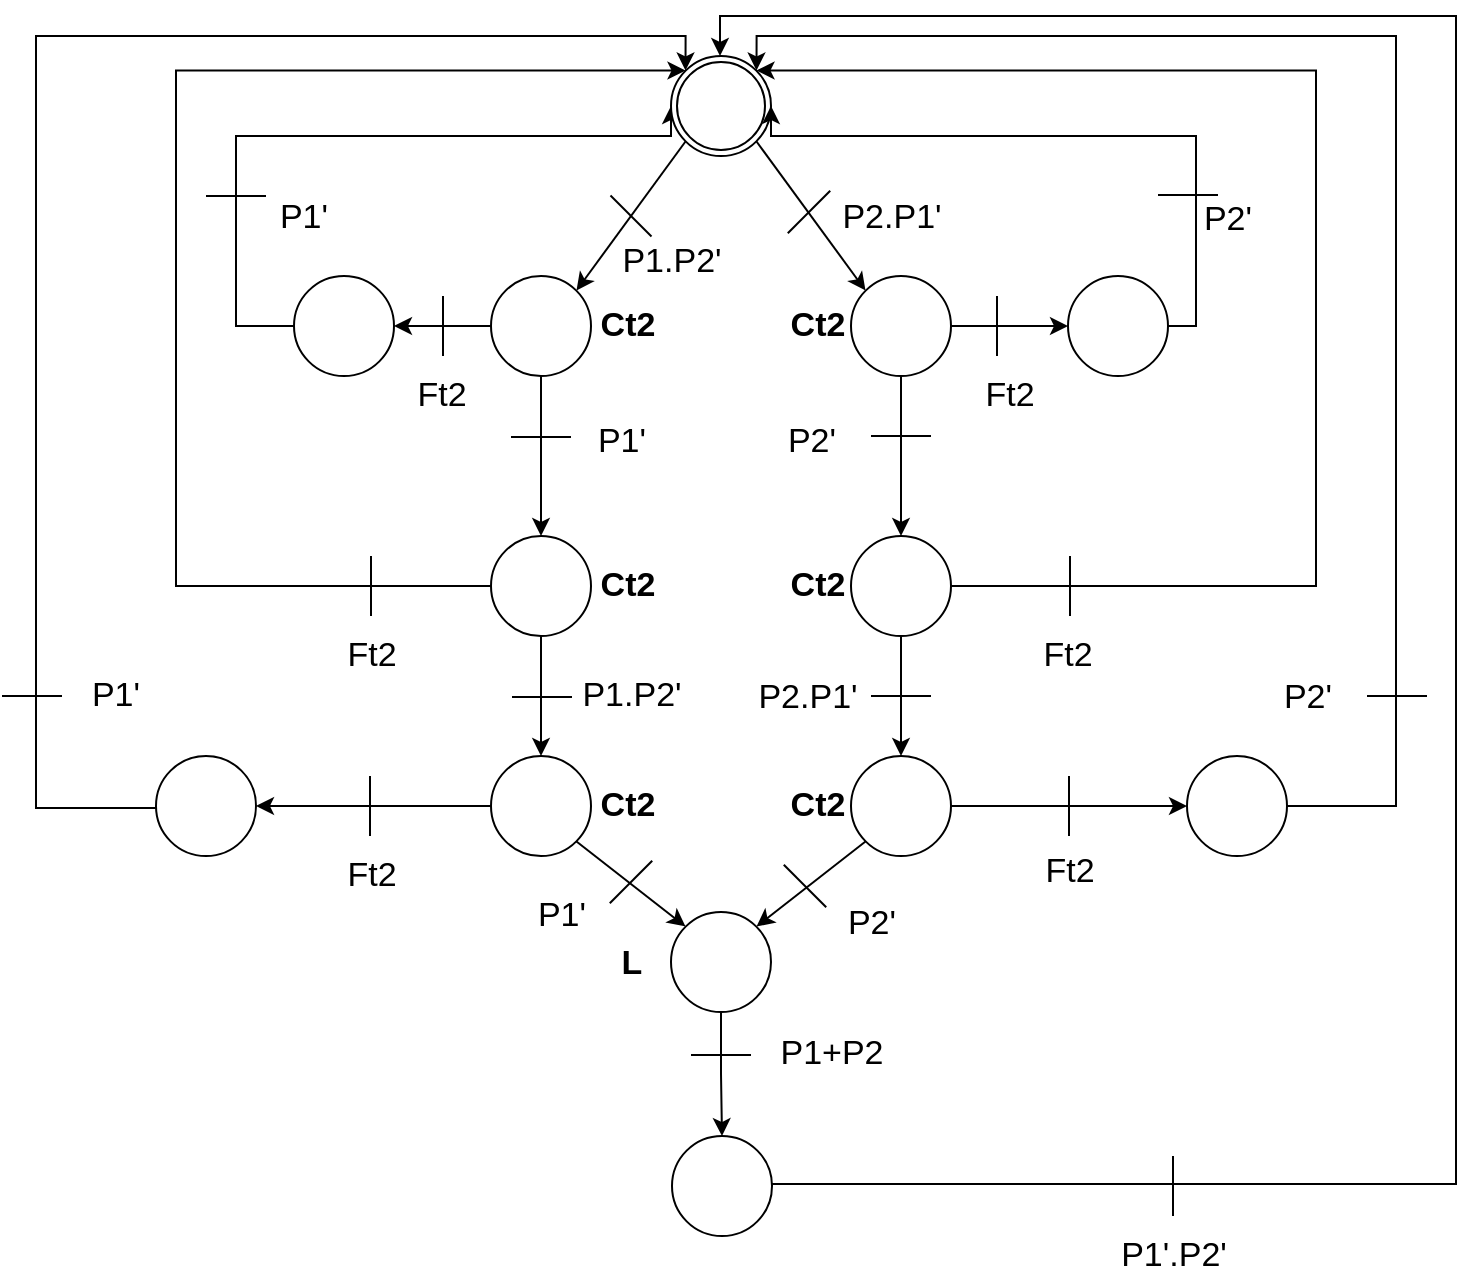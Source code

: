 <mxfile version="12.0.0" type="device" pages="1"><diagram id="oSUTsGwUFVlv4amgdTst" name="Page-1"><mxGraphModel dx="904" dy="485" grid="1" gridSize="10" guides="1" tooltips="1" connect="1" arrows="1" fold="1" page="1" pageScale="1" pageWidth="827" pageHeight="1169" math="0" shadow="0"><root><mxCell id="0"/><mxCell id="1" parent="0"/><mxCell id="gQceq62rihcVg51gohUn-68" value="" style="edgeStyle=orthogonalEdgeStyle;rounded=0;orthogonalLoop=1;jettySize=auto;html=1;" edge="1" parent="1" source="zEq75QoOQ99m3tmuxcrQ-4" target="zEq75QoOQ99m3tmuxcrQ-8"><mxGeometry relative="1" as="geometry"/></mxCell><mxCell id="gQceq62rihcVg51gohUn-99" style="edgeStyle=orthogonalEdgeStyle;rounded=0;orthogonalLoop=1;jettySize=auto;html=1;exitX=0;exitY=0.5;exitDx=0;exitDy=0;entryX=0;entryY=0.5;entryDx=0;entryDy=0;" edge="1" parent="1" source="gQceq62rihcVg51gohUn-191" target="zEq75QoOQ99m3tmuxcrQ-5"><mxGeometry relative="1" as="geometry"><Array as="points"><mxPoint x="170" y="265"/><mxPoint x="170" y="170"/><mxPoint x="388" y="170"/></Array></mxGeometry></mxCell><mxCell id="gQceq62rihcVg51gohUn-198" value="" style="edgeStyle=orthogonalEdgeStyle;rounded=0;orthogonalLoop=1;jettySize=auto;html=1;fontSize=17;" edge="1" parent="1" source="zEq75QoOQ99m3tmuxcrQ-4" target="gQceq62rihcVg51gohUn-191"><mxGeometry relative="1" as="geometry"/></mxCell><mxCell id="zEq75QoOQ99m3tmuxcrQ-4" value="" style="shape=mxgraph.bpmn.shape;html=1;verticalLabelPosition=bottom;labelBackgroundColor=#ffffff;verticalAlign=top;align=center;perimeter=ellipsePerimeter;outlineConnect=0;outline=standard;symbol=general;" vertex="1" parent="1"><mxGeometry x="297.5" y="240" width="50" height="50" as="geometry"/></mxCell><mxCell id="zEq75QoOQ99m3tmuxcrQ-5" value="" style="shape=mxgraph.bpmn.shape;html=1;verticalLabelPosition=bottom;labelBackgroundColor=#ffffff;verticalAlign=top;align=center;perimeter=ellipsePerimeter;outlineConnect=0;outline=throwing;symbol=general;" vertex="1" parent="1"><mxGeometry x="387.5" y="130" width="50" height="50" as="geometry"/></mxCell><mxCell id="gQceq62rihcVg51gohUn-120" style="edgeStyle=orthogonalEdgeStyle;rounded=0;orthogonalLoop=1;jettySize=auto;html=1;entryX=1;entryY=0.5;entryDx=0;entryDy=0;exitX=1;exitY=0.5;exitDx=0;exitDy=0;" edge="1" parent="1" source="gQceq62rihcVg51gohUn-200" target="zEq75QoOQ99m3tmuxcrQ-5"><mxGeometry relative="1" as="geometry"><mxPoint x="450" y="155" as="targetPoint"/><Array as="points"><mxPoint x="650" y="265"/><mxPoint x="650" y="170"/><mxPoint x="438" y="170"/></Array></mxGeometry></mxCell><mxCell id="gQceq62rihcVg51gohUn-201" value="" style="edgeStyle=orthogonalEdgeStyle;rounded=0;orthogonalLoop=1;jettySize=auto;html=1;fontSize=17;" edge="1" parent="1" source="zEq75QoOQ99m3tmuxcrQ-6" target="gQceq62rihcVg51gohUn-200"><mxGeometry relative="1" as="geometry"/></mxCell><mxCell id="zEq75QoOQ99m3tmuxcrQ-6" value="" style="shape=mxgraph.bpmn.shape;html=1;verticalLabelPosition=bottom;labelBackgroundColor=#ffffff;verticalAlign=top;align=center;perimeter=ellipsePerimeter;outlineConnect=0;outline=standard;symbol=general;" vertex="1" parent="1"><mxGeometry x="477.5" y="240" width="50" height="50" as="geometry"/></mxCell><mxCell id="gQceq62rihcVg51gohUn-88" style="edgeStyle=orthogonalEdgeStyle;rounded=0;orthogonalLoop=1;jettySize=auto;html=1;exitX=0.5;exitY=1;exitDx=0;exitDy=0;" edge="1" parent="1" source="zEq75QoOQ99m3tmuxcrQ-7" target="zEq75QoOQ99m3tmuxcrQ-9"><mxGeometry relative="1" as="geometry"/></mxCell><mxCell id="zEq75QoOQ99m3tmuxcrQ-7" value="" style="shape=mxgraph.bpmn.shape;html=1;verticalLabelPosition=bottom;labelBackgroundColor=#ffffff;verticalAlign=top;align=center;perimeter=ellipsePerimeter;outlineConnect=0;outline=standard;symbol=general;" vertex="1" parent="1"><mxGeometry x="477.5" y="370" width="50" height="50" as="geometry"/></mxCell><mxCell id="gQceq62rihcVg51gohUn-19" style="edgeStyle=orthogonalEdgeStyle;rounded=0;orthogonalLoop=1;jettySize=auto;html=1;exitX=0;exitY=0.5;exitDx=0;exitDy=0;entryX=0.145;entryY=0.145;entryDx=0;entryDy=0;entryPerimeter=0;" edge="1" parent="1" source="zEq75QoOQ99m3tmuxcrQ-8" target="zEq75QoOQ99m3tmuxcrQ-5"><mxGeometry relative="1" as="geometry"><mxPoint x="178.333" y="395.333" as="targetPoint"/><Array as="points"><mxPoint x="140" y="395"/><mxPoint x="140" y="137"/></Array></mxGeometry></mxCell><mxCell id="gQceq62rihcVg51gohUn-87" style="edgeStyle=orthogonalEdgeStyle;rounded=0;orthogonalLoop=1;jettySize=auto;html=1;exitX=0.5;exitY=1;exitDx=0;exitDy=0;entryX=0.5;entryY=0;entryDx=0;entryDy=0;" edge="1" parent="1" source="zEq75QoOQ99m3tmuxcrQ-8" target="zEq75QoOQ99m3tmuxcrQ-10"><mxGeometry relative="1" as="geometry"/></mxCell><mxCell id="zEq75QoOQ99m3tmuxcrQ-8" value="" style="shape=mxgraph.bpmn.shape;html=1;verticalLabelPosition=bottom;labelBackgroundColor=#ffffff;verticalAlign=top;align=center;perimeter=ellipsePerimeter;outlineConnect=0;outline=standard;symbol=general;" vertex="1" parent="1"><mxGeometry x="297.5" y="370" width="50" height="50" as="geometry"/></mxCell><mxCell id="gQceq62rihcVg51gohUn-142" style="edgeStyle=orthogonalEdgeStyle;rounded=0;orthogonalLoop=1;jettySize=auto;html=1;entryX=0.855;entryY=0.145;entryDx=0;entryDy=0;entryPerimeter=0;exitX=1;exitY=0.5;exitDx=0;exitDy=0;" edge="1" parent="1" source="gQceq62rihcVg51gohUn-183" target="zEq75QoOQ99m3tmuxcrQ-5"><mxGeometry relative="1" as="geometry"><mxPoint x="710" y="505" as="sourcePoint"/><Array as="points"><mxPoint x="750" y="505"/><mxPoint x="750" y="120"/><mxPoint x="430" y="120"/></Array></mxGeometry></mxCell><mxCell id="gQceq62rihcVg51gohUn-187" value="" style="edgeStyle=orthogonalEdgeStyle;rounded=0;orthogonalLoop=1;jettySize=auto;html=1;fontSize=17;entryX=0;entryY=0.5;entryDx=0;entryDy=0;" edge="1" parent="1" source="zEq75QoOQ99m3tmuxcrQ-9" target="gQceq62rihcVg51gohUn-183"><mxGeometry relative="1" as="geometry"><mxPoint x="607.5" y="505" as="targetPoint"/></mxGeometry></mxCell><mxCell id="zEq75QoOQ99m3tmuxcrQ-9" value="" style="shape=mxgraph.bpmn.shape;html=1;verticalLabelPosition=bottom;labelBackgroundColor=#ffffff;verticalAlign=top;align=center;perimeter=ellipsePerimeter;outlineConnect=0;outline=standard;symbol=general;" vertex="1" parent="1"><mxGeometry x="477.5" y="480" width="50" height="50" as="geometry"/></mxCell><mxCell id="gQceq62rihcVg51gohUn-143" style="edgeStyle=orthogonalEdgeStyle;rounded=0;orthogonalLoop=1;jettySize=auto;html=1;exitX=0;exitY=0.5;exitDx=0;exitDy=0;entryX=0.145;entryY=0.145;entryDx=0;entryDy=0;entryPerimeter=0;" edge="1" parent="1" source="gQceq62rihcVg51gohUn-212" target="zEq75QoOQ99m3tmuxcrQ-5"><mxGeometry relative="1" as="geometry"><Array as="points"><mxPoint x="70" y="506"/><mxPoint x="70" y="120"/><mxPoint x="395" y="120"/></Array></mxGeometry></mxCell><mxCell id="gQceq62rihcVg51gohUn-214" value="" style="edgeStyle=orthogonalEdgeStyle;rounded=0;orthogonalLoop=1;jettySize=auto;html=1;fontSize=17;entryX=1;entryY=0.5;entryDx=0;entryDy=0;" edge="1" parent="1" source="zEq75QoOQ99m3tmuxcrQ-10" target="gQceq62rihcVg51gohUn-212"><mxGeometry relative="1" as="geometry"><mxPoint x="217.5" y="505" as="targetPoint"/></mxGeometry></mxCell><mxCell id="zEq75QoOQ99m3tmuxcrQ-10" value="" style="shape=mxgraph.bpmn.shape;html=1;verticalLabelPosition=bottom;labelBackgroundColor=#ffffff;verticalAlign=top;align=center;perimeter=ellipsePerimeter;outlineConnect=0;outline=standard;symbol=general;" vertex="1" parent="1"><mxGeometry x="297.5" y="480" width="50" height="50" as="geometry"/></mxCell><mxCell id="gQceq62rihcVg51gohUn-124" value="" style="edgeStyle=orthogonalEdgeStyle;rounded=0;orthogonalLoop=1;jettySize=auto;html=1;" edge="1" parent="1" source="zEq75QoOQ99m3tmuxcrQ-11" target="zEq75QoOQ99m3tmuxcrQ-12"><mxGeometry relative="1" as="geometry"/></mxCell><mxCell id="zEq75QoOQ99m3tmuxcrQ-11" value="" style="shape=mxgraph.bpmn.shape;html=1;verticalLabelPosition=bottom;labelBackgroundColor=#ffffff;verticalAlign=top;align=center;perimeter=ellipsePerimeter;outlineConnect=0;outline=standard;symbol=general;" vertex="1" parent="1"><mxGeometry x="387.5" y="558" width="50" height="50" as="geometry"/></mxCell><mxCell id="gQceq62rihcVg51gohUn-117" style="edgeStyle=orthogonalEdgeStyle;rounded=0;orthogonalLoop=1;jettySize=auto;html=1;exitX=1;exitY=0.5;exitDx=0;exitDy=0;" edge="1" parent="1" source="zEq75QoOQ99m3tmuxcrQ-12"><mxGeometry relative="1" as="geometry"><mxPoint x="412" y="130" as="targetPoint"/><Array as="points"><mxPoint x="780" y="694"/><mxPoint x="780" y="110"/><mxPoint x="412" y="110"/><mxPoint x="412" y="130"/></Array></mxGeometry></mxCell><mxCell id="zEq75QoOQ99m3tmuxcrQ-12" value="" style="shape=mxgraph.bpmn.shape;html=1;verticalLabelPosition=bottom;labelBackgroundColor=#ffffff;verticalAlign=top;align=center;perimeter=ellipsePerimeter;outlineConnect=0;outline=standard;symbol=general;" vertex="1" parent="1"><mxGeometry x="388" y="670" width="50" height="50" as="geometry"/></mxCell><mxCell id="gQceq62rihcVg51gohUn-114" style="edgeStyle=orthogonalEdgeStyle;rounded=0;orthogonalLoop=1;jettySize=auto;html=1;entryX=0.855;entryY=0.145;entryDx=0;entryDy=0;entryPerimeter=0;exitX=1;exitY=0.5;exitDx=0;exitDy=0;" edge="1" parent="1" source="zEq75QoOQ99m3tmuxcrQ-7" target="zEq75QoOQ99m3tmuxcrQ-5"><mxGeometry relative="1" as="geometry"><mxPoint x="680" y="160" as="targetPoint"/><mxPoint x="640" y="394" as="sourcePoint"/><Array as="points"><mxPoint x="710" y="395"/><mxPoint x="710" y="137"/></Array></mxGeometry></mxCell><mxCell id="gQceq62rihcVg51gohUn-37" value="" style="line;strokeWidth=1;html=1;rotation=45;direction=east;gradientColor=none;strokeColor=#000000;" vertex="1" parent="1"><mxGeometry x="439.5" y="540" width="30" height="10" as="geometry"/></mxCell><mxCell id="gQceq62rihcVg51gohUn-41" value="" style="line;strokeWidth=1;html=1;rotation=45;direction=north;gradientColor=none;strokeColor=#000000;" vertex="1" parent="1"><mxGeometry x="362.5" y="528" width="10" height="30" as="geometry"/></mxCell><mxCell id="gQceq62rihcVg51gohUn-47" value="" style="line;strokeWidth=1;html=1;rotation=0;direction=west;gradientColor=none;strokeColor=#000000;" vertex="1" parent="1"><mxGeometry x="397.5" y="629" width="30" height="1" as="geometry"/></mxCell><mxCell id="gQceq62rihcVg51gohUn-50" value="" style="line;strokeWidth=1;html=1;rotation=0;direction=west;gradientColor=none;strokeColor=#000000;" vertex="1" parent="1"><mxGeometry x="307.5" y="320" width="30" height="1" as="geometry"/></mxCell><mxCell id="gQceq62rihcVg51gohUn-61" value="" style="line;strokeWidth=1;direction=south;html=1;labelBackgroundColor=#ffffff;" vertex="1" parent="1"><mxGeometry x="586.5" y="380" width="1" height="30" as="geometry"/></mxCell><mxCell id="gQceq62rihcVg51gohUn-64" value="" style="line;strokeWidth=1;direction=west;html=1;labelBackgroundColor=#ffffff;rotation=45;" vertex="1" parent="1"><mxGeometry x="353" y="209" width="29" height="2" as="geometry"/></mxCell><mxCell id="gQceq62rihcVg51gohUn-78" value="" style="line;strokeWidth=1;html=1;labelBackgroundColor=#ffffff;" vertex="1" parent="1"><mxGeometry x="308" y="450" width="30" height="1" as="geometry"/></mxCell><mxCell id="gQceq62rihcVg51gohUn-79" value="" style="line;strokeWidth=1;direction=south;html=1;labelBackgroundColor=#ffffff;rotation=45;" vertex="1" parent="1"><mxGeometry x="456" y="193" width="1" height="30" as="geometry"/></mxCell><mxCell id="gQceq62rihcVg51gohUn-85" value="" style="line;strokeWidth=1;html=1;labelBackgroundColor=#ffffff;" vertex="1" parent="1"><mxGeometry x="487.5" y="319.5" width="30" height="1" as="geometry"/></mxCell><mxCell id="gQceq62rihcVg51gohUn-92" style="edgeStyle=orthogonalEdgeStyle;rounded=0;orthogonalLoop=1;jettySize=auto;html=1;exitX=0.5;exitY=1;exitDx=0;exitDy=0;entryX=0.5;entryY=0;entryDx=0;entryDy=0;" edge="1" parent="1" source="zEq75QoOQ99m3tmuxcrQ-6" target="zEq75QoOQ99m3tmuxcrQ-7"><mxGeometry relative="1" as="geometry"><mxPoint x="502.414" y="290.276" as="sourcePoint"/><mxPoint x="502.5" y="370" as="targetPoint"/></mxGeometry></mxCell><mxCell id="gQceq62rihcVg51gohUn-97" value="" style="line;strokeWidth=1;html=1;labelBackgroundColor=#ffffff;" vertex="1" parent="1"><mxGeometry x="631" y="199" width="30" height="1" as="geometry"/></mxCell><mxCell id="gQceq62rihcVg51gohUn-96" value="" style="line;strokeWidth=1;html=1;labelBackgroundColor=#ffffff;" vertex="1" parent="1"><mxGeometry x="155" y="199.5" width="30" height="1" as="geometry"/></mxCell><mxCell id="gQceq62rihcVg51gohUn-112" value="" style="line;strokeWidth=1;direction=south;html=1;labelBackgroundColor=#ffffff;" vertex="1" parent="1"><mxGeometry x="237" y="380" width="1" height="30" as="geometry"/></mxCell><mxCell id="gQceq62rihcVg51gohUn-113" value="" style="line;strokeWidth=1;html=1;labelBackgroundColor=#ffffff;" vertex="1" parent="1"><mxGeometry x="487.5" y="449.5" width="30" height="1" as="geometry"/></mxCell><mxCell id="gQceq62rihcVg51gohUn-123" value="" style="line;strokeWidth=1;direction=south;html=1;labelBackgroundColor=#ffffff;" vertex="1" parent="1"><mxGeometry x="638" y="680" width="1" height="30" as="geometry"/></mxCell><mxCell id="gQceq62rihcVg51gohUn-132" value="" style="endArrow=classic;html=1;entryX=0.145;entryY=0.145;entryDx=0;entryDy=0;entryPerimeter=0;exitX=0.855;exitY=0.855;exitDx=0;exitDy=0;exitPerimeter=0;" edge="1" parent="1" source="zEq75QoOQ99m3tmuxcrQ-5" target="zEq75QoOQ99m3tmuxcrQ-6"><mxGeometry width="50" height="50" relative="1" as="geometry"><mxPoint x="222.75" y="342.75" as="sourcePoint"/><mxPoint x="324.75" y="397.25" as="targetPoint"/></mxGeometry></mxCell><mxCell id="gQceq62rihcVg51gohUn-134" value="" style="endArrow=classic;html=1;entryX=0.855;entryY=0.145;entryDx=0;entryDy=0;entryPerimeter=0;exitX=0.145;exitY=0.855;exitDx=0;exitDy=0;exitPerimeter=0;" edge="1" parent="1" source="zEq75QoOQ99m3tmuxcrQ-5" target="zEq75QoOQ99m3tmuxcrQ-4"><mxGeometry width="50" height="50" relative="1" as="geometry"><mxPoint x="440.25" y="182.75" as="sourcePoint"/><mxPoint x="494.75" y="257.25" as="targetPoint"/></mxGeometry></mxCell><mxCell id="gQceq62rihcVg51gohUn-144" value="" style="line;strokeWidth=1;direction=south;html=1;labelBackgroundColor=#ffffff;" vertex="1" parent="1"><mxGeometry x="586" y="490" width="1" height="30" as="geometry"/></mxCell><mxCell id="gQceq62rihcVg51gohUn-145" value="" style="line;strokeWidth=1;direction=south;html=1;labelBackgroundColor=#ffffff;" vertex="1" parent="1"><mxGeometry x="236.5" y="490" width="1" height="30" as="geometry"/></mxCell><mxCell id="gQceq62rihcVg51gohUn-146" value="Ct2" style="text;html=1;strokeColor=none;fillColor=none;align=center;verticalAlign=middle;whiteSpace=wrap;rounded=0;labelBackgroundColor=#ffffff;fontStyle=1;fontSize=17;" vertex="1" parent="1"><mxGeometry x="345.5" y="255" width="40" height="20" as="geometry"/></mxCell><mxCell id="gQceq62rihcVg51gohUn-147" value="Ct2" style="text;html=1;strokeColor=none;fillColor=none;align=center;verticalAlign=middle;whiteSpace=wrap;rounded=0;labelBackgroundColor=#ffffff;fontStyle=1;fontSize=17;" vertex="1" parent="1"><mxGeometry x="345.5" y="385" width="40" height="20" as="geometry"/></mxCell><mxCell id="gQceq62rihcVg51gohUn-148" value="Ct2" style="text;html=1;strokeColor=none;fillColor=none;align=center;verticalAlign=middle;whiteSpace=wrap;rounded=0;labelBackgroundColor=#ffffff;fontStyle=1;fontSize=17;" vertex="1" parent="1"><mxGeometry x="345.5" y="495" width="40" height="20" as="geometry"/></mxCell><mxCell id="gQceq62rihcVg51gohUn-151" value="Ct2" style="text;html=1;strokeColor=none;fillColor=none;align=center;verticalAlign=middle;whiteSpace=wrap;rounded=0;labelBackgroundColor=#ffffff;fontStyle=1;fontSize=17;" vertex="1" parent="1"><mxGeometry x="440.5" y="255" width="40" height="20" as="geometry"/></mxCell><mxCell id="gQceq62rihcVg51gohUn-152" value="Ct2" style="text;html=1;strokeColor=none;fillColor=none;align=center;verticalAlign=middle;whiteSpace=wrap;rounded=0;labelBackgroundColor=#ffffff;fontStyle=1;fontSize=17;" vertex="1" parent="1"><mxGeometry x="440.5" y="385" width="40" height="20" as="geometry"/></mxCell><mxCell id="gQceq62rihcVg51gohUn-153" value="Ct2" style="text;html=1;strokeColor=none;fillColor=none;align=center;verticalAlign=middle;whiteSpace=wrap;rounded=0;labelBackgroundColor=#ffffff;fontStyle=1;fontSize=17;" vertex="1" parent="1"><mxGeometry x="440.5" y="495" width="40" height="20" as="geometry"/></mxCell><mxCell id="gQceq62rihcVg51gohUn-156" value="L" style="text;html=1;strokeColor=none;fillColor=none;align=center;verticalAlign=middle;whiteSpace=wrap;rounded=0;labelBackgroundColor=#ffffff;fontStyle=1;fontSize=17;" vertex="1" parent="1"><mxGeometry x="347.5" y="574" width="40" height="20" as="geometry"/></mxCell><mxCell id="gQceq62rihcVg51gohUn-158" value="P1.P2'" style="text;html=1;strokeColor=none;fillColor=none;align=center;verticalAlign=middle;whiteSpace=wrap;rounded=0;labelBackgroundColor=#ffffff;fontSize=17;" vertex="1" parent="1"><mxGeometry x="368" y="223" width="40" height="20" as="geometry"/></mxCell><mxCell id="gQceq62rihcVg51gohUn-159" value="P2.P1'" style="text;html=1;strokeColor=none;fillColor=none;align=center;verticalAlign=middle;whiteSpace=wrap;rounded=0;labelBackgroundColor=#ffffff;fontSize=17;" vertex="1" parent="1"><mxGeometry x="477.5" y="201" width="40" height="20" as="geometry"/></mxCell><mxCell id="gQceq62rihcVg51gohUn-161" value="P2'" style="text;html=1;strokeColor=none;fillColor=none;align=center;verticalAlign=middle;whiteSpace=wrap;rounded=0;labelBackgroundColor=#ffffff;fontSize=17;" vertex="1" parent="1"><mxGeometry x="646" y="202" width="40" height="20" as="geometry"/></mxCell><mxCell id="gQceq62rihcVg51gohUn-169" value="" style="endArrow=classic;html=1;fontSize=17;entryX=0.145;entryY=0.145;entryDx=0;entryDy=0;entryPerimeter=0;exitX=0.855;exitY=0.855;exitDx=0;exitDy=0;exitPerimeter=0;" edge="1" parent="1" source="zEq75QoOQ99m3tmuxcrQ-10" target="zEq75QoOQ99m3tmuxcrQ-11"><mxGeometry width="50" height="50" relative="1" as="geometry"><mxPoint x="60" y="790" as="sourcePoint"/><mxPoint x="110" y="740" as="targetPoint"/></mxGeometry></mxCell><mxCell id="gQceq62rihcVg51gohUn-171" value="" style="endArrow=classic;html=1;fontSize=17;entryX=0.855;entryY=0.145;entryDx=0;entryDy=0;entryPerimeter=0;exitX=0.145;exitY=0.855;exitDx=0;exitDy=0;exitPerimeter=0;" edge="1" parent="1" source="zEq75QoOQ99m3tmuxcrQ-9" target="zEq75QoOQ99m3tmuxcrQ-11"><mxGeometry width="50" height="50" relative="1" as="geometry"><mxPoint x="495.75" y="551.75" as="sourcePoint"/><mxPoint x="550.25" y="594.25" as="targetPoint"/></mxGeometry></mxCell><mxCell id="gQceq62rihcVg51gohUn-172" value="P1'" style="text;html=1;strokeColor=none;fillColor=none;align=center;verticalAlign=middle;whiteSpace=wrap;rounded=0;labelBackgroundColor=#ffffff;fontSize=17;" vertex="1" parent="1"><mxGeometry x="343" y="312.5" width="40" height="20" as="geometry"/></mxCell><mxCell id="gQceq62rihcVg51gohUn-173" value="P2'" style="text;html=1;strokeColor=none;fillColor=none;align=center;verticalAlign=middle;whiteSpace=wrap;rounded=0;labelBackgroundColor=#ffffff;fontSize=17;" vertex="1" parent="1"><mxGeometry x="438" y="312.5" width="40" height="20" as="geometry"/></mxCell><mxCell id="gQceq62rihcVg51gohUn-175" value="P1.P2'" style="text;html=1;strokeColor=none;fillColor=none;align=center;verticalAlign=middle;whiteSpace=wrap;rounded=0;labelBackgroundColor=#ffffff;fontSize=17;" vertex="1" parent="1"><mxGeometry x="348" y="440" width="40" height="20" as="geometry"/></mxCell><mxCell id="gQceq62rihcVg51gohUn-176" value="P2.P1'" style="text;html=1;strokeColor=none;fillColor=none;align=center;verticalAlign=middle;whiteSpace=wrap;rounded=0;labelBackgroundColor=#ffffff;fontSize=17;" vertex="1" parent="1"><mxGeometry x="436" y="441" width="40" height="20" as="geometry"/></mxCell><mxCell id="gQceq62rihcVg51gohUn-177" value="P1'" style="text;html=1;strokeColor=none;fillColor=none;align=center;verticalAlign=middle;whiteSpace=wrap;rounded=0;labelBackgroundColor=#ffffff;fontSize=17;" vertex="1" parent="1"><mxGeometry x="313" y="550" width="40" height="20" as="geometry"/></mxCell><mxCell id="gQceq62rihcVg51gohUn-178" value="P2'" style="text;html=1;strokeColor=none;fillColor=none;align=center;verticalAlign=middle;whiteSpace=wrap;rounded=0;labelBackgroundColor=#ffffff;fontSize=17;" vertex="1" parent="1"><mxGeometry x="467.5" y="554" width="40" height="20" as="geometry"/></mxCell><mxCell id="gQceq62rihcVg51gohUn-179" value="P1+P2" style="text;html=1;strokeColor=none;fillColor=none;align=center;verticalAlign=middle;whiteSpace=wrap;rounded=0;labelBackgroundColor=#ffffff;fontSize=17;" vertex="1" parent="1"><mxGeometry x="447.5" y="619" width="40" height="20" as="geometry"/></mxCell><mxCell id="gQceq62rihcVg51gohUn-181" value="P1'.P2'" style="text;html=1;strokeColor=none;fillColor=none;align=center;verticalAlign=middle;whiteSpace=wrap;rounded=0;labelBackgroundColor=#ffffff;fontSize=17;" vertex="1" parent="1"><mxGeometry x="618.5" y="720" width="40" height="20" as="geometry"/></mxCell><mxCell id="gQceq62rihcVg51gohUn-183" value="" style="shape=mxgraph.bpmn.shape;html=1;verticalLabelPosition=bottom;labelBackgroundColor=#ffffff;verticalAlign=top;align=center;perimeter=ellipsePerimeter;outlineConnect=0;outline=standard;symbol=general;" vertex="1" parent="1"><mxGeometry x="645.5" y="480" width="50" height="50" as="geometry"/></mxCell><mxCell id="gQceq62rihcVg51gohUn-191" value="" style="shape=mxgraph.bpmn.shape;html=1;verticalLabelPosition=bottom;labelBackgroundColor=#ffffff;verticalAlign=top;align=center;perimeter=ellipsePerimeter;outlineConnect=0;outline=standard;symbol=general;" vertex="1" parent="1"><mxGeometry x="199" y="240" width="50" height="50" as="geometry"/></mxCell><mxCell id="gQceq62rihcVg51gohUn-199" value="" style="line;strokeWidth=1;direction=south;html=1;labelBackgroundColor=#ffffff;" vertex="1" parent="1"><mxGeometry x="273" y="250" width="1" height="30" as="geometry"/></mxCell><mxCell id="gQceq62rihcVg51gohUn-200" value="" style="shape=mxgraph.bpmn.shape;html=1;verticalLabelPosition=bottom;labelBackgroundColor=#ffffff;verticalAlign=top;align=center;perimeter=ellipsePerimeter;outlineConnect=0;outline=standard;symbol=general;" vertex="1" parent="1"><mxGeometry x="586" y="240" width="50" height="50" as="geometry"/></mxCell><mxCell id="gQceq62rihcVg51gohUn-202" value="" style="line;strokeWidth=1;direction=south;html=1;labelBackgroundColor=#ffffff;" vertex="1" parent="1"><mxGeometry x="550" y="250" width="1" height="30" as="geometry"/></mxCell><mxCell id="gQceq62rihcVg51gohUn-203" value="Ft2" style="text;html=1;strokeColor=none;fillColor=none;align=center;verticalAlign=middle;whiteSpace=wrap;rounded=0;labelBackgroundColor=#ffffff;fontSize=17;" vertex="1" parent="1"><mxGeometry x="536.5" y="290" width="40" height="20" as="geometry"/></mxCell><mxCell id="gQceq62rihcVg51gohUn-204" value="Ft2" style="text;html=1;strokeColor=none;fillColor=none;align=center;verticalAlign=middle;whiteSpace=wrap;rounded=0;labelBackgroundColor=#ffffff;fontSize=17;" vertex="1" parent="1"><mxGeometry x="253" y="290" width="40" height="20" as="geometry"/></mxCell><mxCell id="gQceq62rihcVg51gohUn-205" value="P1'" style="text;html=1;strokeColor=none;fillColor=none;align=center;verticalAlign=middle;whiteSpace=wrap;rounded=0;labelBackgroundColor=#ffffff;fontSize=17;" vertex="1" parent="1"><mxGeometry x="184" y="200.5" width="40" height="20" as="geometry"/></mxCell><mxCell id="gQceq62rihcVg51gohUn-207" value="Ft2" style="text;html=1;strokeColor=none;fillColor=none;align=center;verticalAlign=middle;whiteSpace=wrap;rounded=0;labelBackgroundColor=#ffffff;fontSize=17;" vertex="1" parent="1"><mxGeometry x="218" y="420" width="40" height="20" as="geometry"/></mxCell><mxCell id="gQceq62rihcVg51gohUn-208" value="Ft2" style="text;html=1;strokeColor=none;fillColor=none;align=center;verticalAlign=middle;whiteSpace=wrap;rounded=0;labelBackgroundColor=#ffffff;fontSize=17;" vertex="1" parent="1"><mxGeometry x="566" y="420" width="40" height="20" as="geometry"/></mxCell><mxCell id="gQceq62rihcVg51gohUn-209" value="Ft2" style="text;html=1;strokeColor=none;fillColor=none;align=center;verticalAlign=middle;whiteSpace=wrap;rounded=0;labelBackgroundColor=#ffffff;fontSize=17;" vertex="1" parent="1"><mxGeometry x="566.5" y="528" width="40" height="20" as="geometry"/></mxCell><mxCell id="gQceq62rihcVg51gohUn-210" value="Ft2" style="text;html=1;strokeColor=none;fillColor=none;align=center;verticalAlign=middle;whiteSpace=wrap;rounded=0;labelBackgroundColor=#ffffff;fontSize=17;" vertex="1" parent="1"><mxGeometry x="218" y="530" width="40" height="20" as="geometry"/></mxCell><mxCell id="gQceq62rihcVg51gohUn-212" value="" style="shape=mxgraph.bpmn.shape;html=1;verticalLabelPosition=bottom;labelBackgroundColor=#ffffff;verticalAlign=top;align=center;perimeter=ellipsePerimeter;outlineConnect=0;outline=standard;symbol=general;" vertex="1" parent="1"><mxGeometry x="130" y="480" width="50" height="50" as="geometry"/></mxCell><mxCell id="gQceq62rihcVg51gohUn-215" value="" style="line;strokeWidth=1;html=1;labelBackgroundColor=#ffffff;" vertex="1" parent="1"><mxGeometry x="735.5" y="449.5" width="30" height="1" as="geometry"/></mxCell><mxCell id="gQceq62rihcVg51gohUn-216" value="P2'" style="text;html=1;strokeColor=none;fillColor=none;align=center;verticalAlign=middle;whiteSpace=wrap;rounded=0;labelBackgroundColor=#ffffff;fontSize=17;" vertex="1" parent="1"><mxGeometry x="686" y="441" width="40" height="20" as="geometry"/></mxCell><mxCell id="gQceq62rihcVg51gohUn-217" value="" style="line;strokeWidth=1;html=1;labelBackgroundColor=#ffffff;" vertex="1" parent="1"><mxGeometry x="53" y="449.5" width="30" height="1" as="geometry"/></mxCell><mxCell id="gQceq62rihcVg51gohUn-218" value="P1'" style="text;html=1;strokeColor=none;fillColor=none;align=center;verticalAlign=middle;whiteSpace=wrap;rounded=0;labelBackgroundColor=#ffffff;fontSize=17;" vertex="1" parent="1"><mxGeometry x="90" y="439.5" width="40" height="20" as="geometry"/></mxCell></root></mxGraphModel></diagram></mxfile>